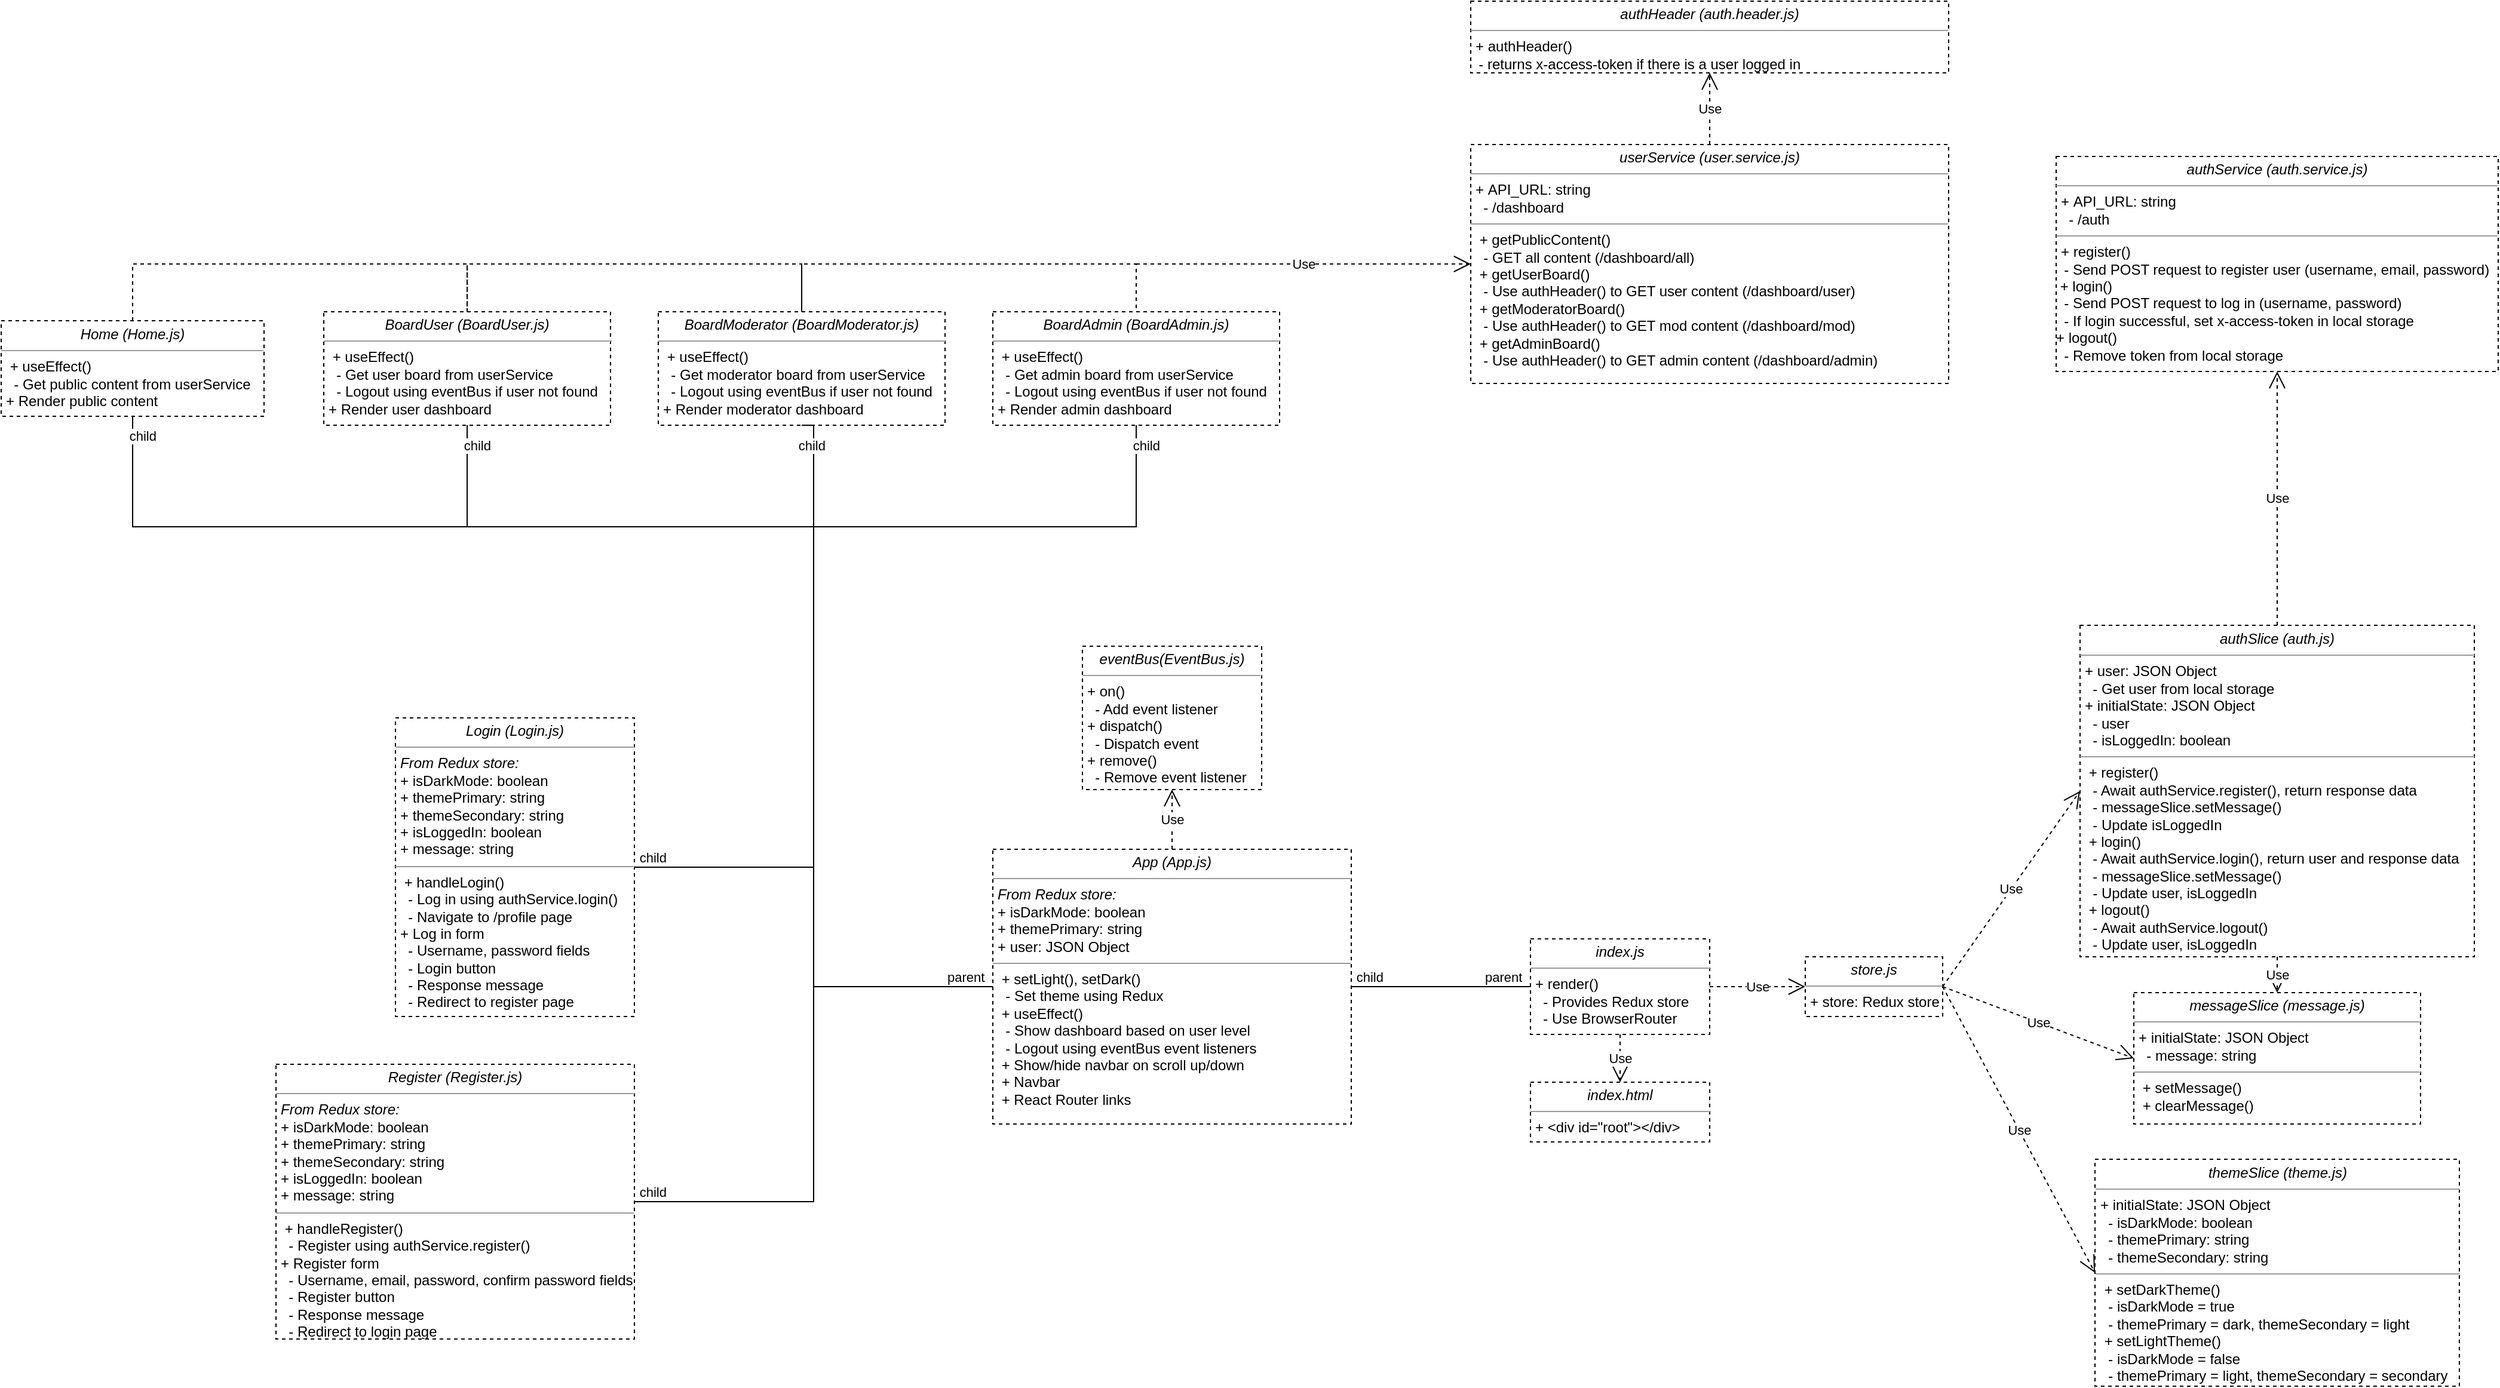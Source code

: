 <mxfile version="20.8.13" type="device"><diagram id="C5RBs43oDa-KdzZeNtuy" name="Page-1"><mxGraphModel dx="5106" dy="2717" grid="1" gridSize="10" guides="1" tooltips="1" connect="1" arrows="1" fold="1" page="1" pageScale="1" pageWidth="827" pageHeight="1169" math="0" shadow="0"><root><mxCell id="WIyWlLk6GJQsqaUBKTNV-0"/><mxCell id="WIyWlLk6GJQsqaUBKTNV-1" parent="WIyWlLk6GJQsqaUBKTNV-0"/><mxCell id="o78r06us4_VVv2FsRsMG-45" value="&lt;p style=&quot;margin:0px;margin-top:4px;text-align:center;&quot;&gt;&lt;i style=&quot;border-color: var(--border-color);&quot;&gt;authService (auth.service.js)&lt;/i&gt;&lt;br&gt;&lt;/p&gt;&lt;hr size=&quot;1&quot;&gt;&lt;p style=&quot;margin:0px;margin-left:4px;&quot;&gt;+&amp;nbsp;API_URL: string&lt;/p&gt;&lt;p style=&quot;margin:0px;margin-left:4px;&quot;&gt;&amp;nbsp; - /auth&lt;/p&gt;&lt;hr size=&quot;1&quot;&gt;&lt;p style=&quot;margin:0px;margin-left:4px;&quot;&gt;+&amp;nbsp;register()&amp;nbsp;&lt;/p&gt;&amp;nbsp; - Send POST request to register user (username, email, password)&lt;br&gt;&amp;nbsp;+&amp;nbsp;login()&lt;br&gt;&amp;nbsp; -&amp;nbsp;Send POST request to log in (username, password)&lt;br&gt;&amp;nbsp; -&amp;nbsp;If login successful, set x-access-token in local storage&lt;br&gt;+ logout()&lt;br&gt;&amp;nbsp; -&amp;nbsp;Remove token from local storage" style="verticalAlign=top;align=left;overflow=fill;fontSize=12;fontFamily=Helvetica;html=1;dashed=1;labelBorderColor=none;" parent="WIyWlLk6GJQsqaUBKTNV-1" vertex="1"><mxGeometry x="-140" y="-350" width="370" height="180" as="geometry"/></mxCell><mxCell id="o78r06us4_VVv2FsRsMG-46" value="&lt;p style=&quot;margin:0px;margin-top:4px;text-align:center;&quot;&gt;&lt;i style=&quot;border-color: var(--border-color);&quot;&gt;authHeader (auth.header.js)&lt;/i&gt;&lt;br&gt;&lt;/p&gt;&lt;hr size=&quot;1&quot;&gt;&lt;p style=&quot;margin:0px;margin-left:4px;&quot;&gt;&lt;span style=&quot;background-color: initial;&quot;&gt;+&amp;nbsp;authHeader()&amp;nbsp;&lt;/span&gt;&lt;br&gt;&lt;/p&gt;&amp;nbsp; -&amp;nbsp;returns x-access-token if there is a user logged in" style="verticalAlign=top;align=left;overflow=fill;fontSize=12;fontFamily=Helvetica;html=1;dashed=1;labelBorderColor=none;" parent="WIyWlLk6GJQsqaUBKTNV-1" vertex="1"><mxGeometry x="-630" y="-480" width="400" height="60" as="geometry"/></mxCell><mxCell id="o78r06us4_VVv2FsRsMG-50" value="&lt;p style=&quot;margin:0px;margin-top:4px;text-align:center;&quot;&gt;&lt;i style=&quot;border-color: var(--border-color);&quot;&gt;userService (user.service.js)&lt;/i&gt;&lt;br&gt;&lt;/p&gt;&lt;hr size=&quot;1&quot;&gt;&lt;p style=&quot;margin:0px;margin-left:4px;&quot;&gt;+&amp;nbsp;API_URL: string&lt;/p&gt;&lt;p style=&quot;margin:0px;margin-left:4px;&quot;&gt;&amp;nbsp; - /dashboard&lt;/p&gt;&lt;hr size=&quot;1&quot;&gt;&lt;p style=&quot;margin:0px;margin-left:4px;&quot;&gt;&amp;nbsp;+ getPublicContent()&lt;/p&gt;&lt;p style=&quot;margin:0px;margin-left:4px;&quot;&gt;&amp;nbsp; - GET all content (/dashboard/all)&lt;br&gt;&lt;/p&gt;&lt;p style=&quot;margin:0px;margin-left:4px;&quot;&gt;&amp;nbsp;+ getUserBoard()&lt;/p&gt;&lt;p style=&quot;margin:0px;margin-left:4px;&quot;&gt;&amp;nbsp; - Use authHeader() to GET user content (/dashboard/user)&lt;br&gt;&lt;/p&gt;&lt;p style=&quot;margin:0px;margin-left:4px;&quot;&gt;&amp;nbsp;+ getModeratorBoard()&lt;/p&gt;&lt;p style=&quot;margin:0px;margin-left:4px;&quot;&gt;&amp;nbsp; - Use authHeader() to GET mod content (/dashboard/mod)&lt;br&gt;&lt;/p&gt;&lt;p style=&quot;margin:0px;margin-left:4px;&quot;&gt;&amp;nbsp;+ getAdminBoard()&lt;/p&gt;&lt;p style=&quot;margin:0px;margin-left:4px;&quot;&gt;&amp;nbsp; - Use authHeader() to GET admin content (/dashboard/admin)&lt;br&gt;&lt;/p&gt;&lt;p style=&quot;margin:0px;margin-left:4px;&quot;&gt;&lt;/p&gt;" style="verticalAlign=top;align=left;overflow=fill;fontSize=12;fontFamily=Helvetica;html=1;dashed=1;labelBorderColor=none;" parent="WIyWlLk6GJQsqaUBKTNV-1" vertex="1"><mxGeometry x="-630" y="-360" width="400" height="200" as="geometry"/></mxCell><mxCell id="o78r06us4_VVv2FsRsMG-51" value="Use" style="endArrow=open;endSize=12;dashed=1;html=1;rounded=0;exitX=0.5;exitY=0;exitDx=0;exitDy=0;entryX=0.5;entryY=1;entryDx=0;entryDy=0;" parent="WIyWlLk6GJQsqaUBKTNV-1" source="o78r06us4_VVv2FsRsMG-50" target="o78r06us4_VVv2FsRsMG-46" edge="1"><mxGeometry width="160" relative="1" as="geometry"><mxPoint x="-280" y="-330" as="sourcePoint"/><mxPoint x="-300" y="-330" as="targetPoint"/></mxGeometry></mxCell><mxCell id="o78r06us4_VVv2FsRsMG-52" value="&lt;p style=&quot;margin:0px;margin-top:4px;text-align:center;&quot;&gt;&lt;i style=&quot;border-color: var(--border-color);&quot;&gt;messageSlice (message.js)&lt;/i&gt;&lt;br&gt;&lt;/p&gt;&lt;hr size=&quot;1&quot;&gt;&lt;p style=&quot;margin:0px;margin-left:4px;&quot;&gt;+&amp;nbsp;initialState: JSON Object&lt;/p&gt;&lt;p style=&quot;margin:0px;margin-left:4px;&quot;&gt;&amp;nbsp; - message: string&lt;/p&gt;&lt;hr size=&quot;1&quot;&gt;&lt;p style=&quot;margin:0px;margin-left:4px;&quot;&gt;&amp;nbsp;+ setMessage()&lt;/p&gt;&lt;p style=&quot;margin:0px;margin-left:4px;&quot;&gt;&amp;nbsp;+ clearMessage()&lt;/p&gt;&lt;p style=&quot;margin:0px;margin-left:4px;&quot;&gt;&lt;/p&gt;" style="verticalAlign=top;align=left;overflow=fill;fontSize=12;fontFamily=Helvetica;html=1;dashed=1;labelBorderColor=none;" parent="WIyWlLk6GJQsqaUBKTNV-1" vertex="1"><mxGeometry x="-75" y="350" width="240" height="110" as="geometry"/></mxCell><mxCell id="o78r06us4_VVv2FsRsMG-53" value="&lt;p style=&quot;margin:0px;margin-top:4px;text-align:center;&quot;&gt;&lt;i style=&quot;border-color: var(--border-color);&quot;&gt;authSlice (auth.js)&lt;/i&gt;&lt;br&gt;&lt;/p&gt;&lt;hr size=&quot;1&quot;&gt;&lt;p style=&quot;margin:0px;margin-left:4px;&quot;&gt;+ user: JSON Object&lt;/p&gt;&lt;p style=&quot;margin:0px;margin-left:4px;&quot;&gt;&amp;nbsp; - Get user from local storage&lt;/p&gt;&lt;p style=&quot;border-color: var(--border-color); margin: 0px 0px 0px 4px;&quot;&gt;+ initialState: JSON Object&lt;/p&gt;&lt;p style=&quot;border-color: var(--border-color); margin: 0px 0px 0px 4px;&quot;&gt;&amp;nbsp; - user&lt;/p&gt;&lt;p style=&quot;border-color: var(--border-color); margin: 0px 0px 0px 4px;&quot;&gt;&amp;nbsp; - isLoggedIn: boolean&lt;/p&gt;&lt;hr size=&quot;1&quot;&gt;&lt;p style=&quot;margin:0px;margin-left:4px;&quot;&gt;&amp;nbsp;+ register()&lt;/p&gt;&lt;p style=&quot;margin:0px;margin-left:4px;&quot;&gt;&amp;nbsp; - Await authService.register(), return response data&lt;/p&gt;&lt;p style=&quot;margin:0px;margin-left:4px;&quot;&gt;&amp;nbsp; - messageSlice.setMessage()&lt;/p&gt;&lt;p style=&quot;margin:0px;margin-left:4px;&quot;&gt;&amp;nbsp; - Update isLoggedIn&lt;/p&gt;&lt;p style=&quot;border-color: var(--border-color); margin: 0px 0px 0px 4px;&quot;&gt;&amp;nbsp;+ login()&lt;/p&gt;&lt;p style=&quot;border-color: var(--border-color); margin: 0px 0px 0px 4px;&quot;&gt;&amp;nbsp; - Await authService.login(), return user and response data&lt;/p&gt;&lt;p style=&quot;border-color: var(--border-color); margin: 0px 0px 0px 4px;&quot;&gt;&amp;nbsp; - messageSlice.setMessage()&lt;/p&gt;&lt;p style=&quot;border-color: var(--border-color); margin: 0px 0px 0px 4px;&quot;&gt;&amp;nbsp; - Update user, isLoggedIn&lt;br&gt;&lt;/p&gt;&lt;p style=&quot;border-color: var(--border-color); margin: 0px 0px 0px 4px;&quot;&gt;&amp;nbsp;+ logout()&lt;/p&gt;&lt;p style=&quot;border-color: var(--border-color); margin: 0px 0px 0px 4px;&quot;&gt;&amp;nbsp; - Await authService.logout()&lt;br&gt;&lt;/p&gt;&lt;p style=&quot;border-color: var(--border-color); margin: 0px 0px 0px 4px;&quot;&gt;&amp;nbsp; - Update user, isLoggedIn&lt;br&gt;&lt;/p&gt;&lt;p style=&quot;margin:0px;margin-left:4px;&quot;&gt;&lt;/p&gt;" style="verticalAlign=top;align=left;overflow=fill;fontSize=12;fontFamily=Helvetica;html=1;dashed=1;labelBorderColor=none;" parent="WIyWlLk6GJQsqaUBKTNV-1" vertex="1"><mxGeometry x="-120" y="42.5" width="330" height="277.5" as="geometry"/></mxCell><mxCell id="o78r06us4_VVv2FsRsMG-55" value="Use" style="endArrow=open;endSize=12;dashed=1;html=1;rounded=0;exitX=0.5;exitY=1;exitDx=0;exitDy=0;entryX=0.5;entryY=0;entryDx=0;entryDy=0;" parent="WIyWlLk6GJQsqaUBKTNV-1" source="o78r06us4_VVv2FsRsMG-53" target="o78r06us4_VVv2FsRsMG-52" edge="1"><mxGeometry width="160" relative="1" as="geometry"><mxPoint y="320" as="sourcePoint"/><mxPoint x="160" y="320" as="targetPoint"/></mxGeometry></mxCell><mxCell id="G19ihI2d8RyquOuAYGUl-0" value="&lt;p style=&quot;margin:0px;margin-top:4px;text-align:center;&quot;&gt;&lt;i style=&quot;border-color: var(--border-color);&quot;&gt;themeSlice (theme.js)&lt;/i&gt;&lt;br&gt;&lt;/p&gt;&lt;hr size=&quot;1&quot;&gt;&lt;p style=&quot;margin:0px;margin-left:4px;&quot;&gt;+&amp;nbsp;initialState: JSON Object&lt;/p&gt;&lt;p style=&quot;margin:0px;margin-left:4px;&quot;&gt;&amp;nbsp; - isDarkMode: boolean&lt;/p&gt;&lt;p style=&quot;margin:0px;margin-left:4px;&quot;&gt;&amp;nbsp; - themePrimary: string&lt;br&gt;&lt;/p&gt;&lt;p style=&quot;margin:0px;margin-left:4px;&quot;&gt;&amp;nbsp; - themeSecondary: string&lt;br&gt;&lt;/p&gt;&lt;hr size=&quot;1&quot;&gt;&lt;p style=&quot;margin:0px;margin-left:4px;&quot;&gt;&amp;nbsp;+ setDarkTheme()&lt;/p&gt;&lt;p style=&quot;margin:0px;margin-left:4px;&quot;&gt;&amp;nbsp; - isDarkMode = true&lt;/p&gt;&lt;p style=&quot;margin:0px;margin-left:4px;&quot;&gt;&amp;nbsp; - themePrimary = dark, themeSecondary = light&lt;/p&gt;&lt;p style=&quot;margin:0px;margin-left:4px;&quot;&gt;&amp;nbsp;+ setLightTheme()&lt;br&gt;&lt;/p&gt;&lt;p style=&quot;border-color: var(--border-color); margin: 0px 0px 0px 4px;&quot;&gt;&amp;nbsp; - isDarkMode = false&lt;/p&gt;&lt;p style=&quot;border-color: var(--border-color); margin: 0px 0px 0px 4px;&quot;&gt;&amp;nbsp; - themePrimary = light, themeSecondary = secondary&lt;/p&gt;&lt;p style=&quot;margin:0px;margin-left:4px;&quot;&gt;&lt;/p&gt;" style="verticalAlign=top;align=left;overflow=fill;fontSize=12;fontFamily=Helvetica;html=1;dashed=1;labelBorderColor=none;" parent="WIyWlLk6GJQsqaUBKTNV-1" vertex="1"><mxGeometry x="-107.5" y="489.5" width="305" height="190" as="geometry"/></mxCell><mxCell id="G19ihI2d8RyquOuAYGUl-1" value="&lt;p style=&quot;margin:0px;margin-top:4px;text-align:center;&quot;&gt;&lt;i style=&quot;border-color: var(--border-color);&quot;&gt;store.js&lt;/i&gt;&lt;br&gt;&lt;/p&gt;&lt;hr size=&quot;1&quot;&gt;&lt;p style=&quot;margin:0px;margin-left:4px;&quot;&gt;+ store: Redux store&lt;/p&gt;&lt;p style=&quot;margin:0px;margin-left:4px;&quot;&gt;&lt;/p&gt;" style="verticalAlign=top;align=left;overflow=fill;fontSize=12;fontFamily=Helvetica;html=1;dashed=1;labelBorderColor=none;" parent="WIyWlLk6GJQsqaUBKTNV-1" vertex="1"><mxGeometry x="-350" y="320" width="115" height="50" as="geometry"/></mxCell><mxCell id="G19ihI2d8RyquOuAYGUl-2" value="Use" style="endArrow=open;endSize=12;dashed=1;html=1;rounded=0;entryX=0;entryY=0.5;entryDx=0;entryDy=0;exitX=1;exitY=0.5;exitDx=0;exitDy=0;" parent="WIyWlLk6GJQsqaUBKTNV-1" source="G19ihI2d8RyquOuAYGUl-1" target="o78r06us4_VVv2FsRsMG-53" edge="1"><mxGeometry width="160" relative="1" as="geometry"><mxPoint x="-330" y="290" as="sourcePoint"/><mxPoint x="-170" y="290" as="targetPoint"/></mxGeometry></mxCell><mxCell id="G19ihI2d8RyquOuAYGUl-3" value="Use" style="endArrow=open;endSize=12;dashed=1;html=1;rounded=0;entryX=0;entryY=0.5;entryDx=0;entryDy=0;exitX=1;exitY=0.5;exitDx=0;exitDy=0;" parent="WIyWlLk6GJQsqaUBKTNV-1" source="G19ihI2d8RyquOuAYGUl-1" target="o78r06us4_VVv2FsRsMG-52" edge="1"><mxGeometry width="160" relative="1" as="geometry"><mxPoint x="-385" y="275" as="sourcePoint"/><mxPoint x="-110" y="120" as="targetPoint"/></mxGeometry></mxCell><mxCell id="G19ihI2d8RyquOuAYGUl-4" value="Use" style="endArrow=open;endSize=12;dashed=1;html=1;rounded=0;entryX=0;entryY=0.5;entryDx=0;entryDy=0;exitX=1;exitY=0.5;exitDx=0;exitDy=0;" parent="WIyWlLk6GJQsqaUBKTNV-1" source="G19ihI2d8RyquOuAYGUl-1" target="G19ihI2d8RyquOuAYGUl-0" edge="1"><mxGeometry width="160" relative="1" as="geometry"><mxPoint x="-385" y="275" as="sourcePoint"/><mxPoint x="-65" y="415" as="targetPoint"/></mxGeometry></mxCell><mxCell id="G19ihI2d8RyquOuAYGUl-5" value="&lt;p style=&quot;margin:0px;margin-top:4px;text-align:center;&quot;&gt;&lt;i style=&quot;border-color: var(--border-color);&quot;&gt;index.js&lt;/i&gt;&lt;br&gt;&lt;/p&gt;&lt;hr size=&quot;1&quot;&gt;&lt;p style=&quot;margin:0px;margin-left:4px;&quot;&gt;+ render()&lt;br&gt;&lt;/p&gt;&lt;p style=&quot;margin:0px;margin-left:4px;&quot;&gt;&amp;nbsp; - Provides Redux store&lt;/p&gt;&lt;p style=&quot;margin:0px;margin-left:4px;&quot;&gt;&amp;nbsp; - Use BrowserRouter&lt;/p&gt;&lt;p style=&quot;margin:0px;margin-left:4px;&quot;&gt;&lt;/p&gt;" style="verticalAlign=top;align=left;overflow=fill;fontSize=12;fontFamily=Helvetica;html=1;dashed=1;labelBorderColor=none;" parent="WIyWlLk6GJQsqaUBKTNV-1" vertex="1"><mxGeometry x="-580" y="305" width="150" height="80" as="geometry"/></mxCell><mxCell id="G19ihI2d8RyquOuAYGUl-6" value="Use" style="endArrow=open;endSize=12;dashed=1;html=1;rounded=0;exitX=1;exitY=0.5;exitDx=0;exitDy=0;entryX=0;entryY=0.5;entryDx=0;entryDy=0;" parent="WIyWlLk6GJQsqaUBKTNV-1" source="G19ihI2d8RyquOuAYGUl-5" target="G19ihI2d8RyquOuAYGUl-1" edge="1"><mxGeometry width="160" relative="1" as="geometry"><mxPoint x="-493" y="269.29" as="sourcePoint"/><mxPoint x="-333" y="269.29" as="targetPoint"/></mxGeometry></mxCell><mxCell id="G19ihI2d8RyquOuAYGUl-7" value="&lt;p style=&quot;margin:0px;margin-top:4px;text-align:center;&quot;&gt;&lt;i style=&quot;border-color: var(--border-color);&quot;&gt;index.html&lt;/i&gt;&lt;br&gt;&lt;/p&gt;&lt;hr size=&quot;1&quot;&gt;&lt;p style=&quot;margin:0px;margin-left:4px;&quot;&gt;+ &amp;lt;div id=&quot;root&quot;&amp;gt;&amp;lt;/div&amp;gt;&lt;br&gt;&lt;/p&gt;&lt;p style=&quot;margin:0px;margin-left:4px;&quot;&gt;&lt;/p&gt;" style="verticalAlign=top;align=left;overflow=fill;fontSize=12;fontFamily=Helvetica;html=1;dashed=1;labelBorderColor=none;" parent="WIyWlLk6GJQsqaUBKTNV-1" vertex="1"><mxGeometry x="-580" y="425" width="150" height="50" as="geometry"/></mxCell><mxCell id="G19ihI2d8RyquOuAYGUl-8" value="Use" style="endArrow=open;endSize=12;dashed=1;html=1;rounded=0;exitX=0.5;exitY=1;exitDx=0;exitDy=0;entryX=0.5;entryY=0;entryDx=0;entryDy=0;" parent="WIyWlLk6GJQsqaUBKTNV-1" source="G19ihI2d8RyquOuAYGUl-5" target="G19ihI2d8RyquOuAYGUl-7" edge="1"><mxGeometry width="160" relative="1" as="geometry"><mxPoint x="-420" y="355" as="sourcePoint"/><mxPoint x="-340" y="355" as="targetPoint"/></mxGeometry></mxCell><mxCell id="G19ihI2d8RyquOuAYGUl-9" value="&lt;p style=&quot;margin:0px;margin-top:4px;text-align:center;&quot;&gt;&lt;i style=&quot;border-color: var(--border-color);&quot;&gt;Login (Login.js)&lt;/i&gt;&lt;br&gt;&lt;/p&gt;&lt;hr size=&quot;1&quot;&gt;&lt;p style=&quot;margin:0px;margin-left:4px;&quot;&gt;&lt;i&gt;From Redux store:&lt;/i&gt;&lt;/p&gt;&lt;p style=&quot;margin:0px;margin-left:4px;&quot;&gt;+&amp;nbsp;isDarkMode: boolean&lt;/p&gt;&lt;p style=&quot;margin:0px;margin-left:4px;&quot;&gt;&lt;span style=&quot;background-color: initial;&quot;&gt;+ themePrimary: string&lt;/span&gt;&lt;/p&gt;&lt;p style=&quot;margin:0px;margin-left:4px;&quot;&gt;+ themeSecondary: string&lt;/p&gt;&lt;p style=&quot;margin:0px;margin-left:4px;&quot;&gt;+ isLoggedIn: boolean&lt;/p&gt;&lt;p style=&quot;margin:0px;margin-left:4px;&quot;&gt;+ message: string&lt;/p&gt;&lt;hr size=&quot;1&quot;&gt;&lt;p style=&quot;margin:0px;margin-left:4px;&quot;&gt;&amp;nbsp;+ handleLogin()&lt;/p&gt;&lt;p style=&quot;margin:0px;margin-left:4px;&quot;&gt;&amp;nbsp; - Log in using authService.login()&lt;/p&gt;&lt;p style=&quot;margin:0px;margin-left:4px;&quot;&gt;&amp;nbsp; - Navigate to /profile page&lt;/p&gt;&lt;p style=&quot;margin:0px;margin-left:4px;&quot;&gt;+ Log in form&lt;/p&gt;&lt;p style=&quot;margin:0px;margin-left:4px;&quot;&gt;&amp;nbsp; - Username, password fields&lt;/p&gt;&lt;p style=&quot;margin:0px;margin-left:4px;&quot;&gt;&amp;nbsp; - Login button&lt;/p&gt;&lt;p style=&quot;margin:0px;margin-left:4px;&quot;&gt;&amp;nbsp; - Response message&lt;/p&gt;&lt;p style=&quot;margin:0px;margin-left:4px;&quot;&gt;&amp;nbsp; - Redirect to register page&lt;/p&gt;&lt;p style=&quot;margin:0px;margin-left:4px;&quot;&gt;&lt;/p&gt;" style="verticalAlign=top;align=left;overflow=fill;fontSize=12;fontFamily=Helvetica;html=1;dashed=1;labelBorderColor=none;" parent="WIyWlLk6GJQsqaUBKTNV-1" vertex="1"><mxGeometry x="-1530" y="120" width="200" height="250" as="geometry"/></mxCell><mxCell id="T6sVqjem1wDDPGQTzG8w-0" value="&lt;p style=&quot;margin:0px;margin-top:4px;text-align:center;&quot;&gt;&lt;i style=&quot;border-color: var(--border-color);&quot;&gt;Register (Register.js)&lt;/i&gt;&lt;br&gt;&lt;/p&gt;&lt;hr size=&quot;1&quot;&gt;&lt;p style=&quot;margin:0px;margin-left:4px;&quot;&gt;&lt;i&gt;From Redux store:&lt;/i&gt;&lt;/p&gt;&lt;p style=&quot;margin:0px;margin-left:4px;&quot;&gt;+&amp;nbsp;isDarkMode: boolean&lt;/p&gt;&lt;p style=&quot;margin:0px;margin-left:4px;&quot;&gt;&lt;span style=&quot;background-color: initial;&quot;&gt;+ themePrimary: string&lt;/span&gt;&lt;/p&gt;&lt;p style=&quot;margin:0px;margin-left:4px;&quot;&gt;+ themeSecondary: string&lt;/p&gt;&lt;p style=&quot;margin:0px;margin-left:4px;&quot;&gt;+ isLoggedIn: boolean&lt;/p&gt;&lt;p style=&quot;margin:0px;margin-left:4px;&quot;&gt;+ message: string&lt;/p&gt;&lt;hr size=&quot;1&quot;&gt;&lt;p style=&quot;margin:0px;margin-left:4px;&quot;&gt;&amp;nbsp;+ handleRegister()&lt;/p&gt;&lt;p style=&quot;margin:0px;margin-left:4px;&quot;&gt;&amp;nbsp; - Register using authService.register()&lt;/p&gt;&lt;p style=&quot;margin:0px;margin-left:4px;&quot;&gt;+ Register form&lt;/p&gt;&lt;p style=&quot;margin:0px;margin-left:4px;&quot;&gt;&amp;nbsp; - Username, email, password, confirm password fields&lt;/p&gt;&lt;p style=&quot;margin:0px;margin-left:4px;&quot;&gt;&amp;nbsp; - Register button&lt;/p&gt;&lt;p style=&quot;margin:0px;margin-left:4px;&quot;&gt;&amp;nbsp; - Response message&lt;/p&gt;&lt;p style=&quot;margin:0px;margin-left:4px;&quot;&gt;&amp;nbsp; - Redirect to login page&lt;/p&gt;&lt;p style=&quot;margin:0px;margin-left:4px;&quot;&gt;&lt;/p&gt;" style="verticalAlign=top;align=left;overflow=fill;fontSize=12;fontFamily=Helvetica;html=1;dashed=1;labelBorderColor=none;" parent="WIyWlLk6GJQsqaUBKTNV-1" vertex="1"><mxGeometry x="-1630" y="410" width="300" height="230" as="geometry"/></mxCell><mxCell id="T6sVqjem1wDDPGQTzG8w-1" value="&lt;p style=&quot;margin:0px;margin-top:4px;text-align:center;&quot;&gt;&lt;i style=&quot;border-color: var(--border-color);&quot;&gt;App (App.js)&lt;/i&gt;&lt;br&gt;&lt;/p&gt;&lt;hr size=&quot;1&quot;&gt;&lt;p style=&quot;margin:0px;margin-left:4px;&quot;&gt;&lt;i&gt;From Redux store:&lt;/i&gt;&lt;/p&gt;&lt;p style=&quot;margin:0px;margin-left:4px;&quot;&gt;+&amp;nbsp;isDarkMode: boolean&lt;/p&gt;&lt;p style=&quot;margin:0px;margin-left:4px;&quot;&gt;&lt;span style=&quot;background-color: initial;&quot;&gt;+ themePrimary: string&lt;/span&gt;&lt;/p&gt;&lt;p style=&quot;margin:0px;margin-left:4px;&quot;&gt;+ user: JSON Object&lt;br&gt;&lt;/p&gt;&lt;hr size=&quot;1&quot;&gt;&lt;p style=&quot;margin:0px;margin-left:4px;&quot;&gt;&amp;nbsp;+ setLight(), setDark()&lt;/p&gt;&lt;p style=&quot;margin:0px;margin-left:4px;&quot;&gt;&amp;nbsp; - Set theme using Redux&lt;/p&gt;&lt;p style=&quot;margin:0px;margin-left:4px;&quot;&gt;&amp;nbsp;+ useEffect()&lt;br&gt;&lt;/p&gt;&lt;p style=&quot;margin:0px;margin-left:4px;&quot;&gt;&amp;nbsp; - Show dashboard based on user level&lt;/p&gt;&lt;p style=&quot;margin:0px;margin-left:4px;&quot;&gt;&amp;nbsp; - Logout using eventBus event listeners&lt;/p&gt;&lt;p style=&quot;margin:0px;margin-left:4px;&quot;&gt;&amp;nbsp;+ Show/hide navbar on scroll up/down&lt;/p&gt;&lt;p style=&quot;margin:0px;margin-left:4px;&quot;&gt;&amp;nbsp;+ Navbar&lt;/p&gt;&lt;p style=&quot;margin:0px;margin-left:4px;&quot;&gt;&amp;nbsp;+ React Router links&lt;/p&gt;&lt;p style=&quot;margin:0px;margin-left:4px;&quot;&gt;&lt;/p&gt;" style="verticalAlign=top;align=left;overflow=fill;fontSize=12;fontFamily=Helvetica;html=1;dashed=1;labelBorderColor=none;" parent="WIyWlLk6GJQsqaUBKTNV-1" vertex="1"><mxGeometry x="-1030" y="230" width="300" height="230" as="geometry"/></mxCell><mxCell id="T6sVqjem1wDDPGQTzG8w-2" value="" style="endArrow=none;html=1;edgeStyle=orthogonalEdgeStyle;rounded=0;exitX=0;exitY=0.5;exitDx=0;exitDy=0;entryX=1;entryY=0.5;entryDx=0;entryDy=0;" parent="WIyWlLk6GJQsqaUBKTNV-1" source="G19ihI2d8RyquOuAYGUl-5" target="T6sVqjem1wDDPGQTzG8w-1" edge="1"><mxGeometry relative="1" as="geometry"><mxPoint x="-870" y="480" as="sourcePoint"/><mxPoint x="-710" y="480" as="targetPoint"/></mxGeometry></mxCell><mxCell id="T6sVqjem1wDDPGQTzG8w-3" value="parent" style="edgeLabel;resizable=0;html=1;align=left;verticalAlign=bottom;" parent="T6sVqjem1wDDPGQTzG8w-2" connectable="0" vertex="1"><mxGeometry x="-1" relative="1" as="geometry"><mxPoint x="-40" as="offset"/></mxGeometry></mxCell><mxCell id="T6sVqjem1wDDPGQTzG8w-4" value="child" style="edgeLabel;resizable=0;html=1;align=right;verticalAlign=bottom;" parent="T6sVqjem1wDDPGQTzG8w-2" connectable="0" vertex="1"><mxGeometry x="1" relative="1" as="geometry"><mxPoint x="27" as="offset"/></mxGeometry></mxCell><mxCell id="VbMJlNFKhP8BISAlGIU2-0" value="&lt;p style=&quot;border-color: var(--border-color); margin: 4px 0px 0px; text-align: center;&quot;&gt;&lt;i style=&quot;border-color: var(--border-color);&quot;&gt;eventBus(EventBus.js)&lt;/i&gt;&lt;br style=&quot;border-color: var(--border-color);&quot;&gt;&lt;/p&gt;&lt;hr style=&quot;border-color: var(--border-color);&quot; size=&quot;1&quot;&gt;&lt;p style=&quot;border-color: var(--border-color); margin: 0px 0px 0px 4px;&quot;&gt;+ on()&lt;br style=&quot;border-color: var(--border-color);&quot;&gt;&lt;/p&gt;&lt;p style=&quot;border-color: var(--border-color); margin: 0px 0px 0px 4px;&quot;&gt;&amp;nbsp; - Add event listener&lt;/p&gt;&lt;p style=&quot;border-color: var(--border-color); margin: 0px 0px 0px 4px;&quot;&gt;+ dispatch()&lt;/p&gt;&lt;p style=&quot;border-color: var(--border-color); margin: 0px 0px 0px 4px;&quot;&gt;&amp;nbsp; - Dispatch event&lt;/p&gt;&lt;p style=&quot;border-color: var(--border-color); margin: 0px 0px 0px 4px;&quot;&gt;+ remove()&lt;/p&gt;&lt;p style=&quot;border-color: var(--border-color); margin: 0px 0px 0px 4px;&quot;&gt;&amp;nbsp; - Remove event listener&lt;/p&gt;&lt;p style=&quot;margin:0px;margin-left:4px;&quot;&gt;&lt;/p&gt;" style="verticalAlign=top;align=left;overflow=fill;fontSize=12;fontFamily=Helvetica;html=1;dashed=1;labelBorderColor=none;" parent="WIyWlLk6GJQsqaUBKTNV-1" vertex="1"><mxGeometry x="-955" y="60" width="150" height="120" as="geometry"/></mxCell><mxCell id="VbMJlNFKhP8BISAlGIU2-1" value="Use" style="endArrow=open;endSize=12;dashed=1;html=1;rounded=0;exitX=0.5;exitY=0;exitDx=0;exitDy=0;entryX=0.5;entryY=1;entryDx=0;entryDy=0;" parent="WIyWlLk6GJQsqaUBKTNV-1" source="T6sVqjem1wDDPGQTzG8w-1" target="VbMJlNFKhP8BISAlGIU2-0" edge="1"><mxGeometry width="160" relative="1" as="geometry"><mxPoint x="-880" y="460" as="sourcePoint"/><mxPoint x="-865" y="-50" as="targetPoint"/></mxGeometry></mxCell><mxCell id="VbMJlNFKhP8BISAlGIU2-2" value="" style="endArrow=none;html=1;edgeStyle=orthogonalEdgeStyle;rounded=0;exitX=0;exitY=0.5;exitDx=0;exitDy=0;entryX=1;entryY=0.5;entryDx=0;entryDy=0;" parent="WIyWlLk6GJQsqaUBKTNV-1" source="T6sVqjem1wDDPGQTzG8w-1" target="G19ihI2d8RyquOuAYGUl-9" edge="1"><mxGeometry relative="1" as="geometry"><mxPoint x="-1100" y="344.41" as="sourcePoint"/><mxPoint x="-1250" y="344.41" as="targetPoint"/></mxGeometry></mxCell><mxCell id="VbMJlNFKhP8BISAlGIU2-3" value="parent" style="edgeLabel;resizable=0;html=1;align=left;verticalAlign=bottom;" parent="VbMJlNFKhP8BISAlGIU2-2" connectable="0" vertex="1"><mxGeometry x="-1" relative="1" as="geometry"><mxPoint x="-40" as="offset"/></mxGeometry></mxCell><mxCell id="VbMJlNFKhP8BISAlGIU2-4" value="child" style="edgeLabel;resizable=0;html=1;align=right;verticalAlign=bottom;" parent="VbMJlNFKhP8BISAlGIU2-2" connectable="0" vertex="1"><mxGeometry x="1" relative="1" as="geometry"><mxPoint x="27" as="offset"/></mxGeometry></mxCell><mxCell id="VbMJlNFKhP8BISAlGIU2-5" value="" style="endArrow=none;html=1;edgeStyle=orthogonalEdgeStyle;rounded=0;exitX=0;exitY=0.5;exitDx=0;exitDy=0;entryX=1;entryY=0.5;entryDx=0;entryDy=0;" parent="WIyWlLk6GJQsqaUBKTNV-1" source="T6sVqjem1wDDPGQTzG8w-1" target="T6sVqjem1wDDPGQTzG8w-0" edge="1"><mxGeometry relative="1" as="geometry"><mxPoint x="-1170" y="420" as="sourcePoint"/><mxPoint x="-1320" y="420" as="targetPoint"/></mxGeometry></mxCell><mxCell id="VbMJlNFKhP8BISAlGIU2-6" value="parent" style="edgeLabel;resizable=0;html=1;align=left;verticalAlign=bottom;" parent="VbMJlNFKhP8BISAlGIU2-5" connectable="0" vertex="1"><mxGeometry x="-1" relative="1" as="geometry"><mxPoint x="-40" as="offset"/></mxGeometry></mxCell><mxCell id="VbMJlNFKhP8BISAlGIU2-7" value="child" style="edgeLabel;resizable=0;html=1;align=right;verticalAlign=bottom;" parent="VbMJlNFKhP8BISAlGIU2-5" connectable="0" vertex="1"><mxGeometry x="1" relative="1" as="geometry"><mxPoint x="27" as="offset"/></mxGeometry></mxCell><mxCell id="VbMJlNFKhP8BISAlGIU2-8" value="&lt;p style=&quot;border-color: var(--border-color); margin: 4px 0px 0px; text-align: center;&quot;&gt;&lt;i style=&quot;border-color: var(--border-color);&quot;&gt;BoardUser (BoardUser.js)&lt;/i&gt;&lt;br style=&quot;border-color: var(--border-color);&quot;&gt;&lt;/p&gt;&lt;hr style=&quot;border-color: var(--border-color);&quot; size=&quot;1&quot;&gt;&lt;p style=&quot;border-color: var(--border-color); margin: 0px 0px 0px 4px;&quot;&gt;&amp;nbsp;+ useEffect()&lt;br style=&quot;border-color: var(--border-color);&quot;&gt;&lt;/p&gt;&lt;p style=&quot;border-color: var(--border-color); margin: 0px 0px 0px 4px;&quot;&gt;&lt;span style=&quot;border-color: var(--border-color); background-color: initial;&quot;&gt;&amp;nbsp; - Get user board from userService&lt;/span&gt;&lt;/p&gt;&lt;p style=&quot;border-color: var(--border-color); margin: 0px 0px 0px 4px;&quot;&gt;&amp;nbsp; - Logout using eventBus if user not found&lt;/p&gt;&lt;p style=&quot;border-color: var(--border-color); margin: 0px 0px 0px 4px;&quot;&gt;&lt;span style=&quot;border-color: var(--border-color); background-color: initial;&quot;&gt;+ Render user dashboard&lt;/span&gt;&lt;/p&gt;&lt;p style=&quot;margin:0px;margin-left:4px;&quot;&gt;&lt;/p&gt;" style="verticalAlign=top;align=left;overflow=fill;fontSize=12;fontFamily=Helvetica;html=1;dashed=1;labelBorderColor=none;" parent="WIyWlLk6GJQsqaUBKTNV-1" vertex="1"><mxGeometry x="-1590" y="-220" width="240" height="95" as="geometry"/></mxCell><mxCell id="VbMJlNFKhP8BISAlGIU2-12" value="Use" style="endArrow=open;endSize=12;dashed=1;html=1;rounded=0;exitX=0.5;exitY=0;exitDx=0;exitDy=0;entryX=0.5;entryY=1;entryDx=0;entryDy=0;" parent="WIyWlLk6GJQsqaUBKTNV-1" source="o78r06us4_VVv2FsRsMG-53" target="o78r06us4_VVv2FsRsMG-45" edge="1"><mxGeometry width="160" relative="1" as="geometry"><mxPoint x="44.29" y="-50" as="sourcePoint"/><mxPoint x="44.29" y="-110" as="targetPoint"/></mxGeometry></mxCell><mxCell id="VbMJlNFKhP8BISAlGIU2-13" value="" style="endArrow=none;html=1;edgeStyle=orthogonalEdgeStyle;rounded=0;exitX=0;exitY=0.5;exitDx=0;exitDy=0;entryX=0.5;entryY=1;entryDx=0;entryDy=0;" parent="WIyWlLk6GJQsqaUBKTNV-1" source="T6sVqjem1wDDPGQTzG8w-1" target="VbMJlNFKhP8BISAlGIU2-8" edge="1"><mxGeometry relative="1" as="geometry"><mxPoint x="-750" y="-90" as="sourcePoint"/><mxPoint x="-1050" y="-190" as="targetPoint"/><Array as="points"><mxPoint x="-1180" y="345"/><mxPoint x="-1180" y="-40"/><mxPoint x="-1470" y="-40"/></Array></mxGeometry></mxCell><mxCell id="VbMJlNFKhP8BISAlGIU2-14" value="parent" style="edgeLabel;resizable=0;html=1;align=left;verticalAlign=bottom;" parent="VbMJlNFKhP8BISAlGIU2-13" connectable="0" vertex="1"><mxGeometry x="-1" relative="1" as="geometry"><mxPoint x="-40" as="offset"/></mxGeometry></mxCell><mxCell id="VbMJlNFKhP8BISAlGIU2-15" value="child" style="edgeLabel;resizable=0;html=1;align=right;verticalAlign=bottom;" parent="VbMJlNFKhP8BISAlGIU2-13" connectable="0" vertex="1"><mxGeometry x="1" relative="1" as="geometry"><mxPoint x="20" y="25" as="offset"/></mxGeometry></mxCell><mxCell id="Qdrn0FfMMA2Ld0mhKXjm-0" value="&lt;p style=&quot;border-color: var(--border-color); margin: 4px 0px 0px; text-align: center;&quot;&gt;&lt;i style=&quot;border-color: var(--border-color);&quot;&gt;BoardAdmin (BoardAdmin.js)&lt;/i&gt;&lt;br style=&quot;border-color: var(--border-color);&quot;&gt;&lt;/p&gt;&lt;hr style=&quot;border-color: var(--border-color);&quot; size=&quot;1&quot;&gt;&lt;p style=&quot;border-color: var(--border-color); margin: 0px 0px 0px 4px;&quot;&gt;&amp;nbsp;+ useEffect()&lt;br style=&quot;border-color: var(--border-color);&quot;&gt;&lt;/p&gt;&lt;p style=&quot;border-color: var(--border-color); margin: 0px 0px 0px 4px;&quot;&gt;&lt;span style=&quot;border-color: var(--border-color); background-color: initial;&quot;&gt;&amp;nbsp; - Get admin board from userService&lt;/span&gt;&lt;/p&gt;&lt;p style=&quot;border-color: var(--border-color); margin: 0px 0px 0px 4px;&quot;&gt;&amp;nbsp; - Logout using eventBus if user not found&lt;/p&gt;&lt;p style=&quot;border-color: var(--border-color); margin: 0px 0px 0px 4px;&quot;&gt;&lt;span style=&quot;border-color: var(--border-color); background-color: initial;&quot;&gt;+ Render admin dashboard&lt;/span&gt;&lt;/p&gt;&lt;p style=&quot;margin:0px;margin-left:4px;&quot;&gt;&lt;/p&gt;" style="verticalAlign=top;align=left;overflow=fill;fontSize=12;fontFamily=Helvetica;html=1;dashed=1;labelBorderColor=none;" vertex="1" parent="WIyWlLk6GJQsqaUBKTNV-1"><mxGeometry x="-1030" y="-220" width="240" height="95" as="geometry"/></mxCell><mxCell id="Qdrn0FfMMA2Ld0mhKXjm-1" value="Use" style="endArrow=open;endSize=12;dashed=1;html=1;rounded=0;" edge="1" parent="WIyWlLk6GJQsqaUBKTNV-1"><mxGeometry width="160" relative="1" as="geometry"><mxPoint x="-910" y="-260" as="sourcePoint"/><mxPoint x="-630" y="-260" as="targetPoint"/></mxGeometry></mxCell><mxCell id="Qdrn0FfMMA2Ld0mhKXjm-2" value="" style="endArrow=none;html=1;edgeStyle=orthogonalEdgeStyle;rounded=0;exitX=0;exitY=0.5;exitDx=0;exitDy=0;entryX=0.5;entryY=1;entryDx=0;entryDy=0;" edge="1" parent="WIyWlLk6GJQsqaUBKTNV-1" source="T6sVqjem1wDDPGQTzG8w-1" target="Qdrn0FfMMA2Ld0mhKXjm-0"><mxGeometry relative="1" as="geometry"><mxPoint x="-1020" y="355" as="sourcePoint"/><mxPoint x="-1240" y="-125" as="targetPoint"/><Array as="points"><mxPoint x="-1180" y="345"/><mxPoint x="-1180" y="-40"/><mxPoint x="-910" y="-40"/></Array></mxGeometry></mxCell><mxCell id="Qdrn0FfMMA2Ld0mhKXjm-3" value="parent" style="edgeLabel;resizable=0;html=1;align=left;verticalAlign=bottom;" connectable="0" vertex="1" parent="Qdrn0FfMMA2Ld0mhKXjm-2"><mxGeometry x="-1" relative="1" as="geometry"><mxPoint x="-40" as="offset"/></mxGeometry></mxCell><mxCell id="Qdrn0FfMMA2Ld0mhKXjm-4" value="child" style="edgeLabel;resizable=0;html=1;align=right;verticalAlign=bottom;" connectable="0" vertex="1" parent="Qdrn0FfMMA2Ld0mhKXjm-2"><mxGeometry x="1" relative="1" as="geometry"><mxPoint x="20" y="25" as="offset"/></mxGeometry></mxCell><mxCell id="Qdrn0FfMMA2Ld0mhKXjm-5" value="&lt;p style=&quot;margin:0px;margin-top:4px;text-align:center;&quot;&gt;&lt;i style=&quot;border-color: var(--border-color);&quot;&gt;Home (Home.js)&lt;/i&gt;&lt;br&gt;&lt;/p&gt;&lt;hr size=&quot;1&quot;&gt;&lt;p style=&quot;margin:0px;margin-left:4px;&quot;&gt;&lt;span style=&quot;background-color: initial;&quot;&gt;&amp;nbsp;+ useEffect()&lt;/span&gt;&lt;br&gt;&lt;/p&gt;&lt;p style=&quot;margin:0px;margin-left:4px;&quot;&gt;&lt;span style=&quot;background-color: initial;&quot;&gt;&amp;nbsp; - Get public content from userService&lt;/span&gt;&lt;/p&gt;&lt;p style=&quot;margin:0px;margin-left:4px;&quot;&gt;&lt;span style=&quot;background-color: initial;&quot;&gt;+ Render public content&lt;/span&gt;&lt;/p&gt;&lt;p style=&quot;margin:0px;margin-left:4px;&quot;&gt;&lt;/p&gt;" style="verticalAlign=top;align=left;overflow=fill;fontSize=12;fontFamily=Helvetica;html=1;dashed=1;labelBorderColor=none;" vertex="1" parent="WIyWlLk6GJQsqaUBKTNV-1"><mxGeometry x="-1860" y="-212.5" width="220" height="80" as="geometry"/></mxCell><mxCell id="Qdrn0FfMMA2Ld0mhKXjm-6" value="&lt;p style=&quot;border-color: var(--border-color); margin: 4px 0px 0px; text-align: center;&quot;&gt;&lt;i style=&quot;border-color: var(--border-color);&quot;&gt;BoardModerator (BoardModerator.js)&lt;/i&gt;&lt;br style=&quot;border-color: var(--border-color);&quot;&gt;&lt;/p&gt;&lt;hr style=&quot;border-color: var(--border-color);&quot; size=&quot;1&quot;&gt;&lt;p style=&quot;border-color: var(--border-color); margin: 0px 0px 0px 4px;&quot;&gt;&amp;nbsp;+ useEffect()&lt;br style=&quot;border-color: var(--border-color);&quot;&gt;&lt;/p&gt;&lt;p style=&quot;border-color: var(--border-color); margin: 0px 0px 0px 4px;&quot;&gt;&lt;span style=&quot;border-color: var(--border-color); background-color: initial;&quot;&gt;&amp;nbsp; - Get moderator board from userService&lt;/span&gt;&lt;/p&gt;&lt;p style=&quot;border-color: var(--border-color); margin: 0px 0px 0px 4px;&quot;&gt;&amp;nbsp; - Logout using eventBus if user not found&lt;/p&gt;&lt;p style=&quot;border-color: var(--border-color); margin: 0px 0px 0px 4px;&quot;&gt;&lt;span style=&quot;border-color: var(--border-color); background-color: initial;&quot;&gt;+ Render moderator dashboard&lt;/span&gt;&lt;/p&gt;&lt;p style=&quot;margin:0px;margin-left:4px;&quot;&gt;&lt;/p&gt;" style="verticalAlign=top;align=left;overflow=fill;fontSize=12;fontFamily=Helvetica;html=1;dashed=1;labelBorderColor=none;" vertex="1" parent="WIyWlLk6GJQsqaUBKTNV-1"><mxGeometry x="-1310" y="-220" width="240" height="95" as="geometry"/></mxCell><mxCell id="Qdrn0FfMMA2Ld0mhKXjm-7" value="" style="endArrow=none;html=1;edgeStyle=orthogonalEdgeStyle;rounded=0;exitX=0;exitY=0.5;exitDx=0;exitDy=0;entryX=0.5;entryY=1;entryDx=0;entryDy=0;" edge="1" parent="WIyWlLk6GJQsqaUBKTNV-1" target="Qdrn0FfMMA2Ld0mhKXjm-6"><mxGeometry relative="1" as="geometry"><mxPoint x="-1030" y="345" as="sourcePoint"/><mxPoint x="-910" y="-125" as="targetPoint"/><Array as="points"><mxPoint x="-1180" y="345"/><mxPoint x="-1180" y="-125"/></Array></mxGeometry></mxCell><mxCell id="Qdrn0FfMMA2Ld0mhKXjm-8" value="parent" style="edgeLabel;resizable=0;html=1;align=left;verticalAlign=bottom;" connectable="0" vertex="1" parent="Qdrn0FfMMA2Ld0mhKXjm-7"><mxGeometry x="-1" relative="1" as="geometry"><mxPoint x="-40" as="offset"/></mxGeometry></mxCell><mxCell id="Qdrn0FfMMA2Ld0mhKXjm-9" value="child" style="edgeLabel;resizable=0;html=1;align=right;verticalAlign=bottom;" connectable="0" vertex="1" parent="Qdrn0FfMMA2Ld0mhKXjm-7"><mxGeometry x="1" relative="1" as="geometry"><mxPoint x="20" y="25" as="offset"/></mxGeometry></mxCell><mxCell id="Qdrn0FfMMA2Ld0mhKXjm-10" value="" style="endArrow=none;html=1;edgeStyle=orthogonalEdgeStyle;rounded=0;exitX=0;exitY=0.5;exitDx=0;exitDy=0;entryX=0.5;entryY=1;entryDx=0;entryDy=0;" edge="1" parent="WIyWlLk6GJQsqaUBKTNV-1" target="Qdrn0FfMMA2Ld0mhKXjm-5"><mxGeometry relative="1" as="geometry"><mxPoint x="-1030" y="345" as="sourcePoint"/><mxPoint x="-1470" y="-125" as="targetPoint"/><Array as="points"><mxPoint x="-1180" y="345"/><mxPoint x="-1180" y="-40"/><mxPoint x="-1750" y="-40"/></Array></mxGeometry></mxCell><mxCell id="Qdrn0FfMMA2Ld0mhKXjm-11" value="parent" style="edgeLabel;resizable=0;html=1;align=left;verticalAlign=bottom;" connectable="0" vertex="1" parent="Qdrn0FfMMA2Ld0mhKXjm-10"><mxGeometry x="-1" relative="1" as="geometry"><mxPoint x="-40" as="offset"/></mxGeometry></mxCell><mxCell id="Qdrn0FfMMA2Ld0mhKXjm-12" value="child" style="edgeLabel;resizable=0;html=1;align=right;verticalAlign=bottom;" connectable="0" vertex="1" parent="Qdrn0FfMMA2Ld0mhKXjm-10"><mxGeometry x="1" relative="1" as="geometry"><mxPoint x="20" y="25" as="offset"/></mxGeometry></mxCell><mxCell id="Qdrn0FfMMA2Ld0mhKXjm-13" value="" style="endArrow=none;dashed=1;html=1;rounded=0;exitX=0.5;exitY=0;exitDx=0;exitDy=0;entryX=0.5;entryY=0;entryDx=0;entryDy=0;" edge="1" parent="WIyWlLk6GJQsqaUBKTNV-1" source="Qdrn0FfMMA2Ld0mhKXjm-6" target="Qdrn0FfMMA2Ld0mhKXjm-0"><mxGeometry width="50" height="50" relative="1" as="geometry"><mxPoint x="-890" y="-70" as="sourcePoint"/><mxPoint x="-840" y="-120" as="targetPoint"/><Array as="points"><mxPoint x="-1190" y="-260"/><mxPoint x="-910" y="-260"/></Array></mxGeometry></mxCell><mxCell id="Qdrn0FfMMA2Ld0mhKXjm-16" value="" style="endArrow=none;dashed=1;html=1;rounded=0;exitX=0.5;exitY=0;exitDx=0;exitDy=0;entryX=0.5;entryY=0;entryDx=0;entryDy=0;" edge="1" parent="WIyWlLk6GJQsqaUBKTNV-1" source="VbMJlNFKhP8BISAlGIU2-8" target="Qdrn0FfMMA2Ld0mhKXjm-6"><mxGeometry width="50" height="50" relative="1" as="geometry"><mxPoint x="-1470.0" y="-220" as="sourcePoint"/><mxPoint x="-1190.0" y="-220" as="targetPoint"/><Array as="points"><mxPoint x="-1470" y="-260"/><mxPoint x="-1190" y="-260"/></Array></mxGeometry></mxCell><mxCell id="Qdrn0FfMMA2Ld0mhKXjm-17" value="" style="endArrow=none;dashed=1;html=1;rounded=0;exitX=0.5;exitY=0;exitDx=0;exitDy=0;entryX=0.5;entryY=0;entryDx=0;entryDy=0;" edge="1" parent="WIyWlLk6GJQsqaUBKTNV-1" source="Qdrn0FfMMA2Ld0mhKXjm-5" target="VbMJlNFKhP8BISAlGIU2-8"><mxGeometry width="50" height="50" relative="1" as="geometry"><mxPoint x="-1750" y="-220" as="sourcePoint"/><mxPoint x="-1470.0" y="-220" as="targetPoint"/><Array as="points"><mxPoint x="-1750" y="-260"/><mxPoint x="-1470" y="-260"/></Array></mxGeometry></mxCell></root></mxGraphModel></diagram></mxfile>